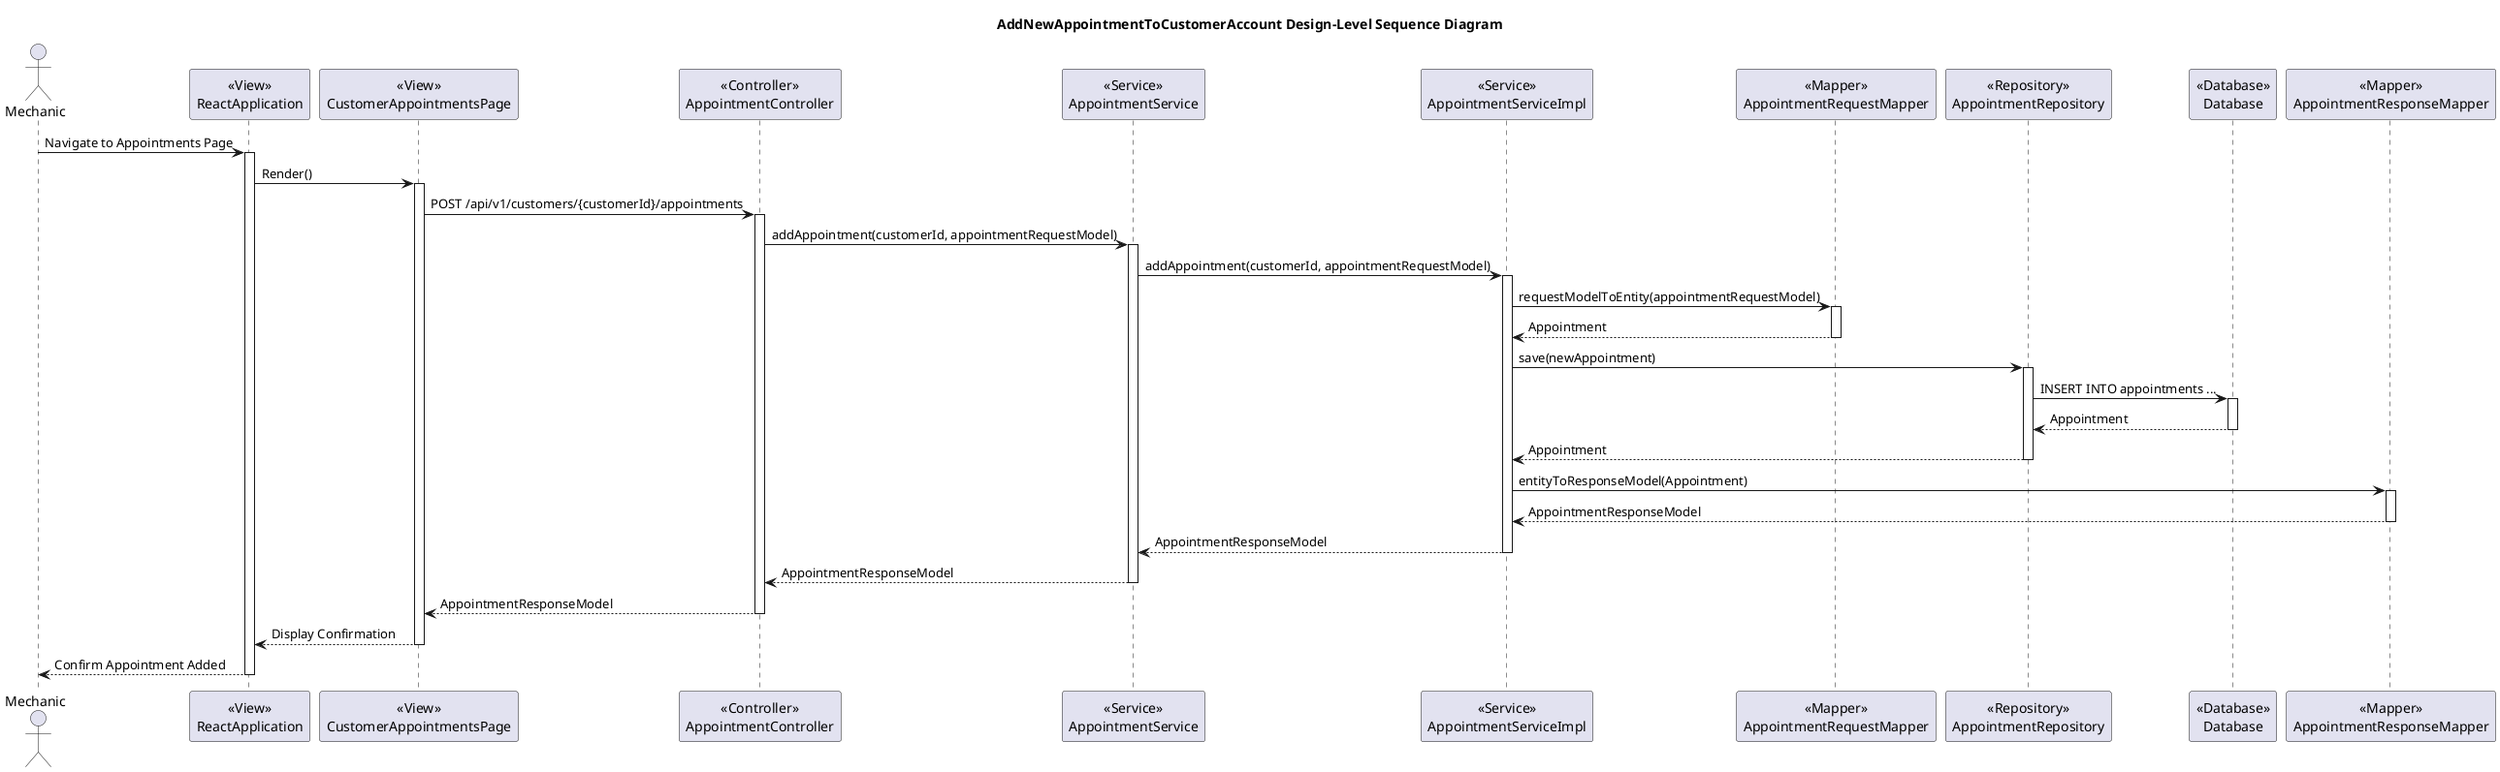 @startuml
title AddNewAppointmentToCustomerAccount Design-Level Sequence Diagram

actor Mechanic

participant ReactApplication as "<<View>>\nReactApplication"
participant CustomerAppointmentsPage as "<<View>>\nCustomerAppointmentsPage"
participant AppointmentController as "<<Controller>>\nAppointmentController"
participant AppointmentService as "<<Service>>\nAppointmentService"
participant AppointmentServiceImpl as "<<Service>>\nAppointmentServiceImpl"
participant AppointmentRequestMapper as "<<Mapper>>\nAppointmentRequestMapper"
participant AppointmentRepository as "<<Repository>>\nAppointmentRepository"
participant Database as "<<Database>>\nDatabase"
participant AppointmentResponseMapper as "<<Mapper>>\nAppointmentResponseMapper"

Mechanic -> ReactApplication: Navigate to Appointments Page
activate ReactApplication

ReactApplication -> CustomerAppointmentsPage: Render()
activate CustomerAppointmentsPage

CustomerAppointmentsPage -> AppointmentController: POST /api/v1/customers/{customerId}/appointments
activate AppointmentController

AppointmentController -> AppointmentService: addAppointment(customerId, appointmentRequestModel)
activate AppointmentService

AppointmentService -> AppointmentServiceImpl: addAppointment(customerId, appointmentRequestModel)
activate AppointmentServiceImpl

AppointmentServiceImpl -> AppointmentRequestMapper: requestModelToEntity(appointmentRequestModel)
activate AppointmentRequestMapper

AppointmentRequestMapper --> AppointmentServiceImpl: Appointment
deactivate AppointmentRequestMapper

AppointmentServiceImpl -> AppointmentRepository: save(newAppointment)
activate AppointmentRepository

AppointmentRepository -> Database: INSERT INTO appointments ...
activate Database

Database --> AppointmentRepository: Appointment
deactivate Database

AppointmentRepository --> AppointmentServiceImpl: Appointment
deactivate AppointmentRepository

AppointmentServiceImpl -> AppointmentResponseMapper: entityToResponseModel(Appointment)
activate AppointmentResponseMapper

AppointmentResponseMapper --> AppointmentServiceImpl: AppointmentResponseModel
deactivate AppointmentResponseMapper

AppointmentServiceImpl --> AppointmentService: AppointmentResponseModel
deactivate AppointmentServiceImpl

AppointmentService --> AppointmentController: AppointmentResponseModel
deactivate AppointmentService

AppointmentController --> CustomerAppointmentsPage: AppointmentResponseModel
deactivate AppointmentController

CustomerAppointmentsPage --> ReactApplication: Display Confirmation
deactivate CustomerAppointmentsPage

ReactApplication --> Mechanic: Confirm Appointment Added
deactivate ReactApplication

@enduml

